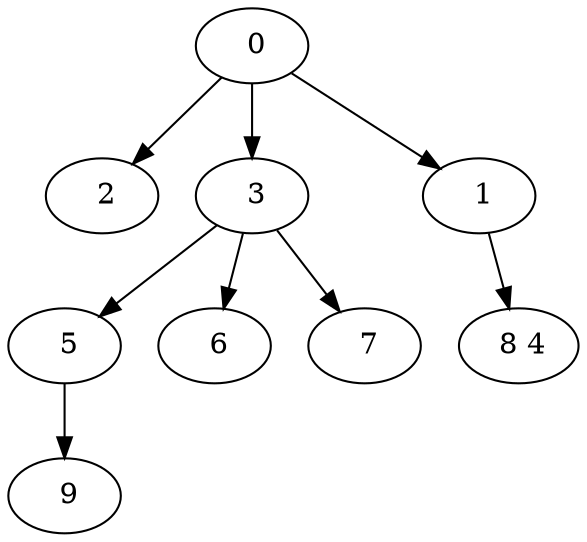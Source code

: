 digraph mytree {
" 0" -> " 2";
" 0" -> " 3";
" 0" -> " 1";
" 2";
" 3" -> " 5";
" 3" -> " 6";
" 3" -> " 7";
" 1" -> " 8 4";
" 8 4";
" 5" -> " 9";
" 6";
" 7";
" 9";
}
